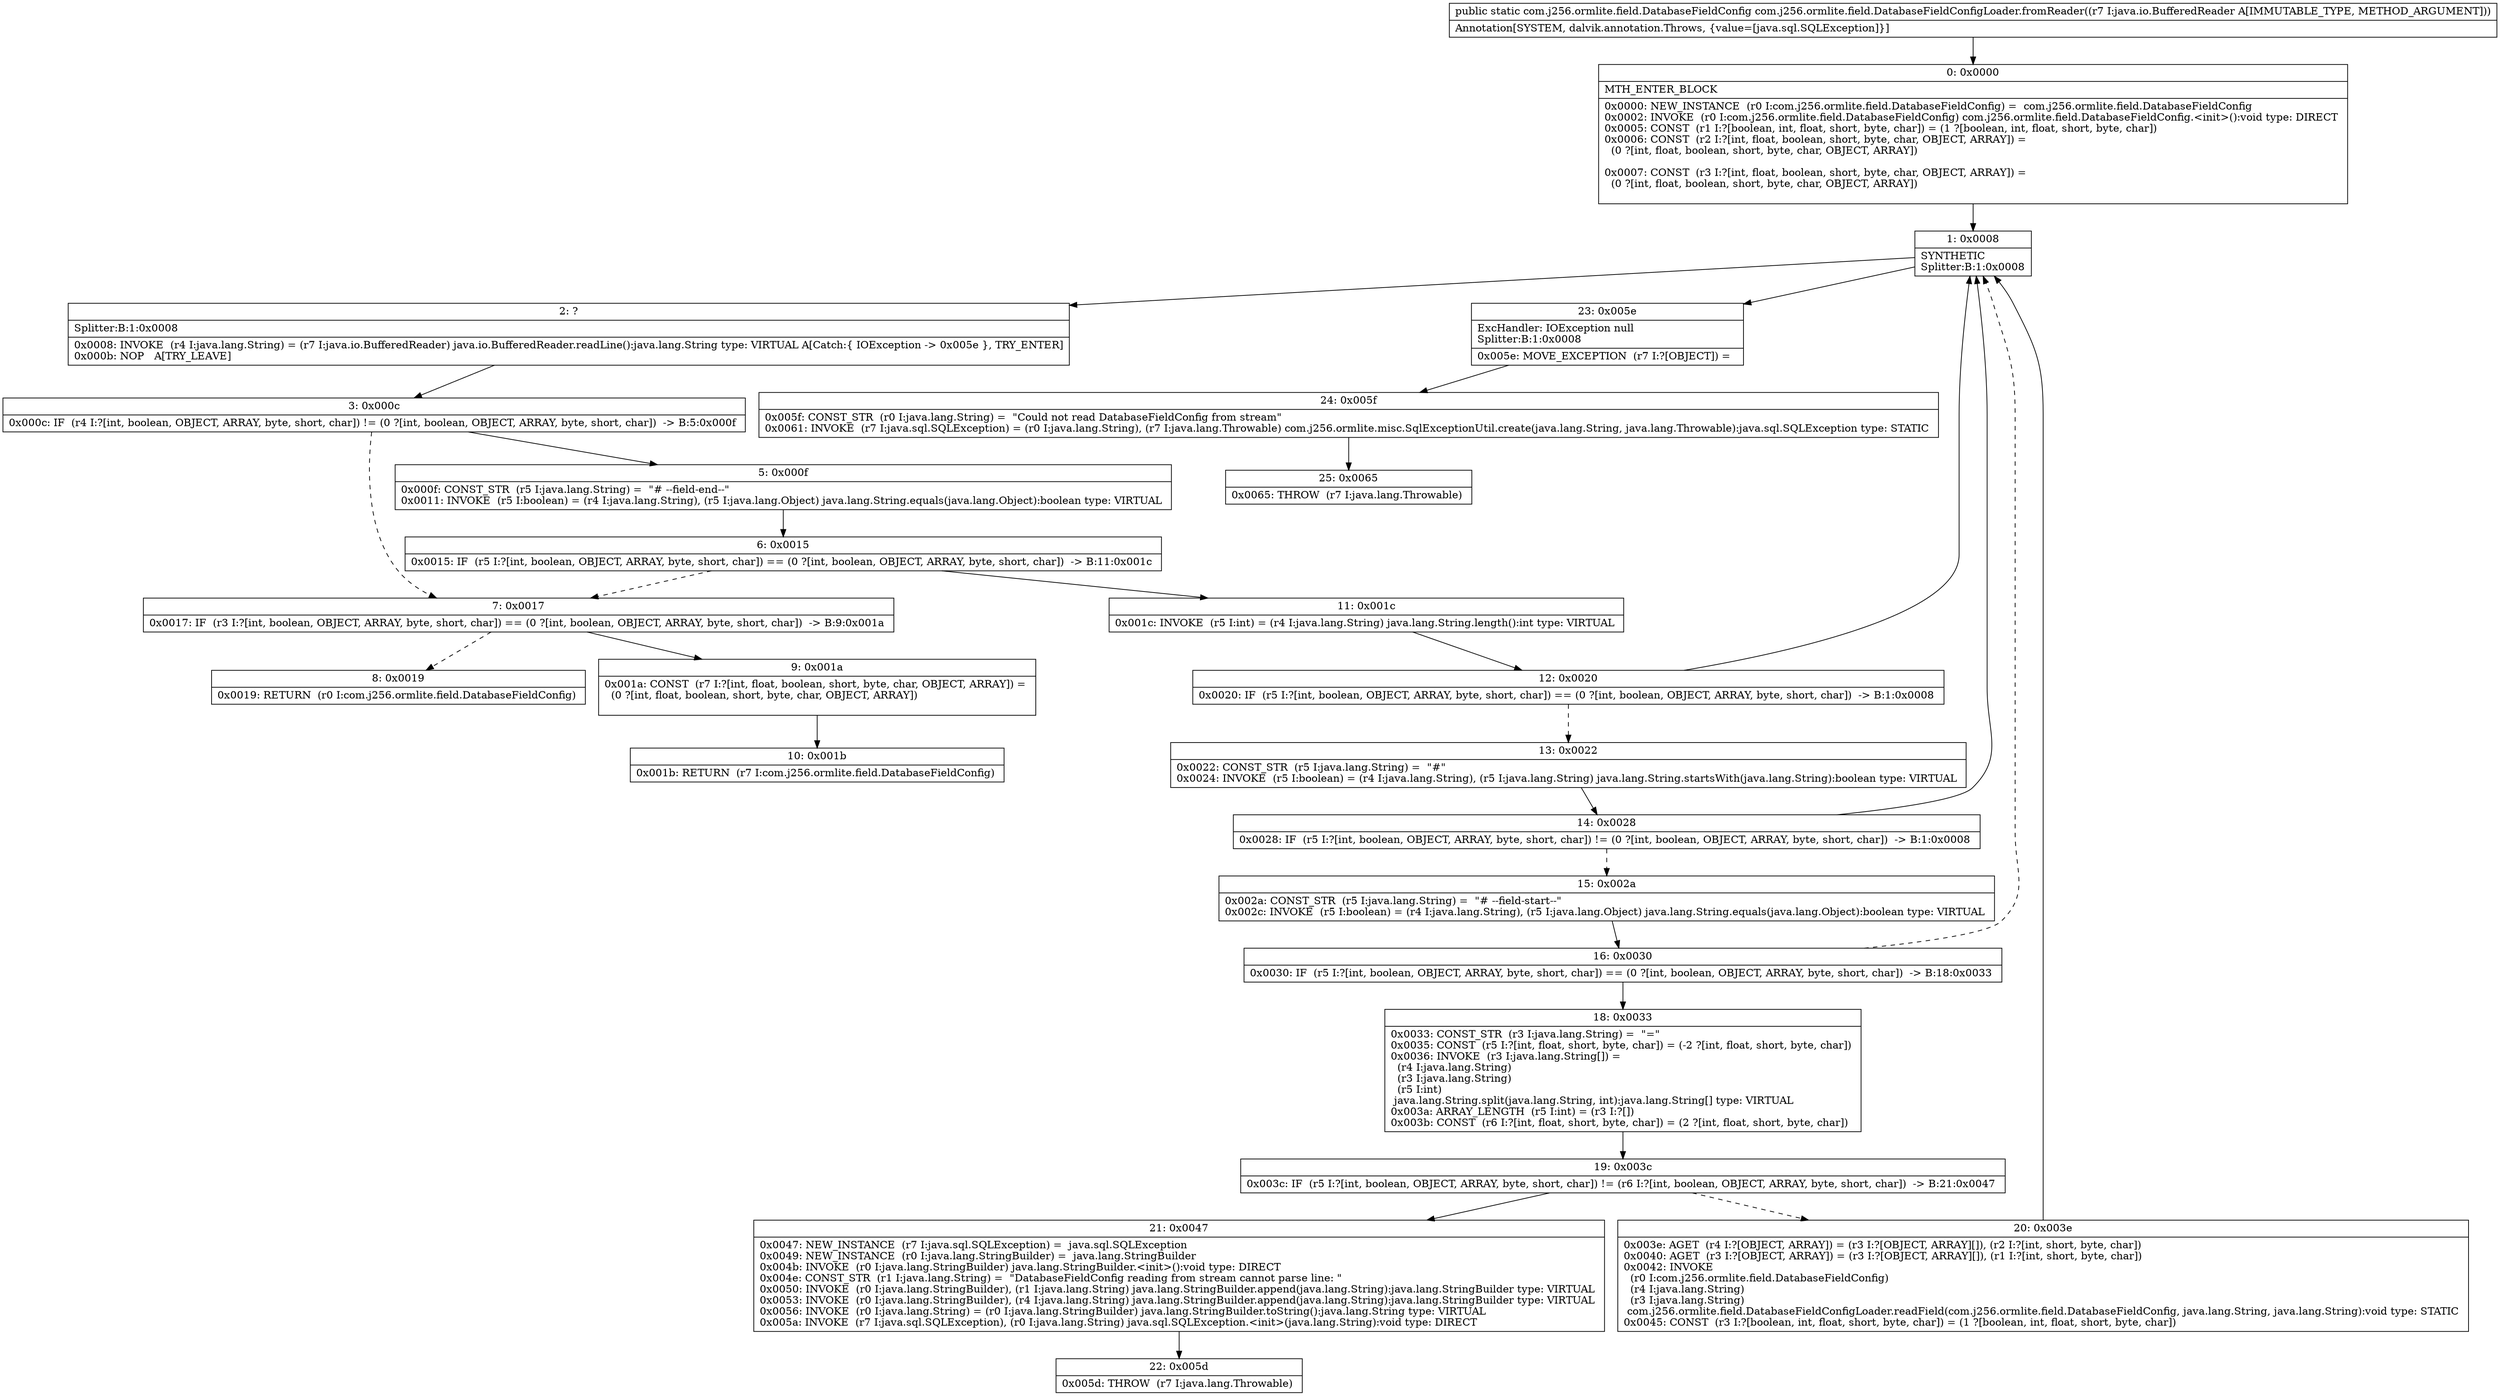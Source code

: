 digraph "CFG forcom.j256.ormlite.field.DatabaseFieldConfigLoader.fromReader(Ljava\/io\/BufferedReader;)Lcom\/j256\/ormlite\/field\/DatabaseFieldConfig;" {
Node_0 [shape=record,label="{0\:\ 0x0000|MTH_ENTER_BLOCK\l|0x0000: NEW_INSTANCE  (r0 I:com.j256.ormlite.field.DatabaseFieldConfig) =  com.j256.ormlite.field.DatabaseFieldConfig \l0x0002: INVOKE  (r0 I:com.j256.ormlite.field.DatabaseFieldConfig) com.j256.ormlite.field.DatabaseFieldConfig.\<init\>():void type: DIRECT \l0x0005: CONST  (r1 I:?[boolean, int, float, short, byte, char]) = (1 ?[boolean, int, float, short, byte, char]) \l0x0006: CONST  (r2 I:?[int, float, boolean, short, byte, char, OBJECT, ARRAY]) = \l  (0 ?[int, float, boolean, short, byte, char, OBJECT, ARRAY])\l \l0x0007: CONST  (r3 I:?[int, float, boolean, short, byte, char, OBJECT, ARRAY]) = \l  (0 ?[int, float, boolean, short, byte, char, OBJECT, ARRAY])\l \l}"];
Node_1 [shape=record,label="{1\:\ 0x0008|SYNTHETIC\lSplitter:B:1:0x0008\l}"];
Node_2 [shape=record,label="{2\:\ ?|Splitter:B:1:0x0008\l|0x0008: INVOKE  (r4 I:java.lang.String) = (r7 I:java.io.BufferedReader) java.io.BufferedReader.readLine():java.lang.String type: VIRTUAL A[Catch:\{ IOException \-\> 0x005e \}, TRY_ENTER]\l0x000b: NOP   A[TRY_LEAVE]\l}"];
Node_3 [shape=record,label="{3\:\ 0x000c|0x000c: IF  (r4 I:?[int, boolean, OBJECT, ARRAY, byte, short, char]) != (0 ?[int, boolean, OBJECT, ARRAY, byte, short, char])  \-\> B:5:0x000f \l}"];
Node_5 [shape=record,label="{5\:\ 0x000f|0x000f: CONST_STR  (r5 I:java.lang.String) =  \"# \-\-field\-end\-\-\" \l0x0011: INVOKE  (r5 I:boolean) = (r4 I:java.lang.String), (r5 I:java.lang.Object) java.lang.String.equals(java.lang.Object):boolean type: VIRTUAL \l}"];
Node_6 [shape=record,label="{6\:\ 0x0015|0x0015: IF  (r5 I:?[int, boolean, OBJECT, ARRAY, byte, short, char]) == (0 ?[int, boolean, OBJECT, ARRAY, byte, short, char])  \-\> B:11:0x001c \l}"];
Node_7 [shape=record,label="{7\:\ 0x0017|0x0017: IF  (r3 I:?[int, boolean, OBJECT, ARRAY, byte, short, char]) == (0 ?[int, boolean, OBJECT, ARRAY, byte, short, char])  \-\> B:9:0x001a \l}"];
Node_8 [shape=record,label="{8\:\ 0x0019|0x0019: RETURN  (r0 I:com.j256.ormlite.field.DatabaseFieldConfig) \l}"];
Node_9 [shape=record,label="{9\:\ 0x001a|0x001a: CONST  (r7 I:?[int, float, boolean, short, byte, char, OBJECT, ARRAY]) = \l  (0 ?[int, float, boolean, short, byte, char, OBJECT, ARRAY])\l \l}"];
Node_10 [shape=record,label="{10\:\ 0x001b|0x001b: RETURN  (r7 I:com.j256.ormlite.field.DatabaseFieldConfig) \l}"];
Node_11 [shape=record,label="{11\:\ 0x001c|0x001c: INVOKE  (r5 I:int) = (r4 I:java.lang.String) java.lang.String.length():int type: VIRTUAL \l}"];
Node_12 [shape=record,label="{12\:\ 0x0020|0x0020: IF  (r5 I:?[int, boolean, OBJECT, ARRAY, byte, short, char]) == (0 ?[int, boolean, OBJECT, ARRAY, byte, short, char])  \-\> B:1:0x0008 \l}"];
Node_13 [shape=record,label="{13\:\ 0x0022|0x0022: CONST_STR  (r5 I:java.lang.String) =  \"#\" \l0x0024: INVOKE  (r5 I:boolean) = (r4 I:java.lang.String), (r5 I:java.lang.String) java.lang.String.startsWith(java.lang.String):boolean type: VIRTUAL \l}"];
Node_14 [shape=record,label="{14\:\ 0x0028|0x0028: IF  (r5 I:?[int, boolean, OBJECT, ARRAY, byte, short, char]) != (0 ?[int, boolean, OBJECT, ARRAY, byte, short, char])  \-\> B:1:0x0008 \l}"];
Node_15 [shape=record,label="{15\:\ 0x002a|0x002a: CONST_STR  (r5 I:java.lang.String) =  \"# \-\-field\-start\-\-\" \l0x002c: INVOKE  (r5 I:boolean) = (r4 I:java.lang.String), (r5 I:java.lang.Object) java.lang.String.equals(java.lang.Object):boolean type: VIRTUAL \l}"];
Node_16 [shape=record,label="{16\:\ 0x0030|0x0030: IF  (r5 I:?[int, boolean, OBJECT, ARRAY, byte, short, char]) == (0 ?[int, boolean, OBJECT, ARRAY, byte, short, char])  \-\> B:18:0x0033 \l}"];
Node_18 [shape=record,label="{18\:\ 0x0033|0x0033: CONST_STR  (r3 I:java.lang.String) =  \"=\" \l0x0035: CONST  (r5 I:?[int, float, short, byte, char]) = (\-2 ?[int, float, short, byte, char]) \l0x0036: INVOKE  (r3 I:java.lang.String[]) = \l  (r4 I:java.lang.String)\l  (r3 I:java.lang.String)\l  (r5 I:int)\l java.lang.String.split(java.lang.String, int):java.lang.String[] type: VIRTUAL \l0x003a: ARRAY_LENGTH  (r5 I:int) = (r3 I:?[]) \l0x003b: CONST  (r6 I:?[int, float, short, byte, char]) = (2 ?[int, float, short, byte, char]) \l}"];
Node_19 [shape=record,label="{19\:\ 0x003c|0x003c: IF  (r5 I:?[int, boolean, OBJECT, ARRAY, byte, short, char]) != (r6 I:?[int, boolean, OBJECT, ARRAY, byte, short, char])  \-\> B:21:0x0047 \l}"];
Node_20 [shape=record,label="{20\:\ 0x003e|0x003e: AGET  (r4 I:?[OBJECT, ARRAY]) = (r3 I:?[OBJECT, ARRAY][]), (r2 I:?[int, short, byte, char]) \l0x0040: AGET  (r3 I:?[OBJECT, ARRAY]) = (r3 I:?[OBJECT, ARRAY][]), (r1 I:?[int, short, byte, char]) \l0x0042: INVOKE  \l  (r0 I:com.j256.ormlite.field.DatabaseFieldConfig)\l  (r4 I:java.lang.String)\l  (r3 I:java.lang.String)\l com.j256.ormlite.field.DatabaseFieldConfigLoader.readField(com.j256.ormlite.field.DatabaseFieldConfig, java.lang.String, java.lang.String):void type: STATIC \l0x0045: CONST  (r3 I:?[boolean, int, float, short, byte, char]) = (1 ?[boolean, int, float, short, byte, char]) \l}"];
Node_21 [shape=record,label="{21\:\ 0x0047|0x0047: NEW_INSTANCE  (r7 I:java.sql.SQLException) =  java.sql.SQLException \l0x0049: NEW_INSTANCE  (r0 I:java.lang.StringBuilder) =  java.lang.StringBuilder \l0x004b: INVOKE  (r0 I:java.lang.StringBuilder) java.lang.StringBuilder.\<init\>():void type: DIRECT \l0x004e: CONST_STR  (r1 I:java.lang.String) =  \"DatabaseFieldConfig reading from stream cannot parse line: \" \l0x0050: INVOKE  (r0 I:java.lang.StringBuilder), (r1 I:java.lang.String) java.lang.StringBuilder.append(java.lang.String):java.lang.StringBuilder type: VIRTUAL \l0x0053: INVOKE  (r0 I:java.lang.StringBuilder), (r4 I:java.lang.String) java.lang.StringBuilder.append(java.lang.String):java.lang.StringBuilder type: VIRTUAL \l0x0056: INVOKE  (r0 I:java.lang.String) = (r0 I:java.lang.StringBuilder) java.lang.StringBuilder.toString():java.lang.String type: VIRTUAL \l0x005a: INVOKE  (r7 I:java.sql.SQLException), (r0 I:java.lang.String) java.sql.SQLException.\<init\>(java.lang.String):void type: DIRECT \l}"];
Node_22 [shape=record,label="{22\:\ 0x005d|0x005d: THROW  (r7 I:java.lang.Throwable) \l}"];
Node_23 [shape=record,label="{23\:\ 0x005e|ExcHandler: IOException null\lSplitter:B:1:0x0008\l|0x005e: MOVE_EXCEPTION  (r7 I:?[OBJECT]) =  \l}"];
Node_24 [shape=record,label="{24\:\ 0x005f|0x005f: CONST_STR  (r0 I:java.lang.String) =  \"Could not read DatabaseFieldConfig from stream\" \l0x0061: INVOKE  (r7 I:java.sql.SQLException) = (r0 I:java.lang.String), (r7 I:java.lang.Throwable) com.j256.ormlite.misc.SqlExceptionUtil.create(java.lang.String, java.lang.Throwable):java.sql.SQLException type: STATIC \l}"];
Node_25 [shape=record,label="{25\:\ 0x0065|0x0065: THROW  (r7 I:java.lang.Throwable) \l}"];
MethodNode[shape=record,label="{public static com.j256.ormlite.field.DatabaseFieldConfig com.j256.ormlite.field.DatabaseFieldConfigLoader.fromReader((r7 I:java.io.BufferedReader A[IMMUTABLE_TYPE, METHOD_ARGUMENT]))  | Annotation[SYSTEM, dalvik.annotation.Throws, \{value=[java.sql.SQLException]\}]\l}"];
MethodNode -> Node_0;
Node_0 -> Node_1;
Node_1 -> Node_2;
Node_1 -> Node_23;
Node_2 -> Node_3;
Node_3 -> Node_5;
Node_3 -> Node_7[style=dashed];
Node_5 -> Node_6;
Node_6 -> Node_7[style=dashed];
Node_6 -> Node_11;
Node_7 -> Node_8[style=dashed];
Node_7 -> Node_9;
Node_9 -> Node_10;
Node_11 -> Node_12;
Node_12 -> Node_1;
Node_12 -> Node_13[style=dashed];
Node_13 -> Node_14;
Node_14 -> Node_1;
Node_14 -> Node_15[style=dashed];
Node_15 -> Node_16;
Node_16 -> Node_18;
Node_16 -> Node_1[style=dashed];
Node_18 -> Node_19;
Node_19 -> Node_20[style=dashed];
Node_19 -> Node_21;
Node_20 -> Node_1;
Node_21 -> Node_22;
Node_23 -> Node_24;
Node_24 -> Node_25;
}

